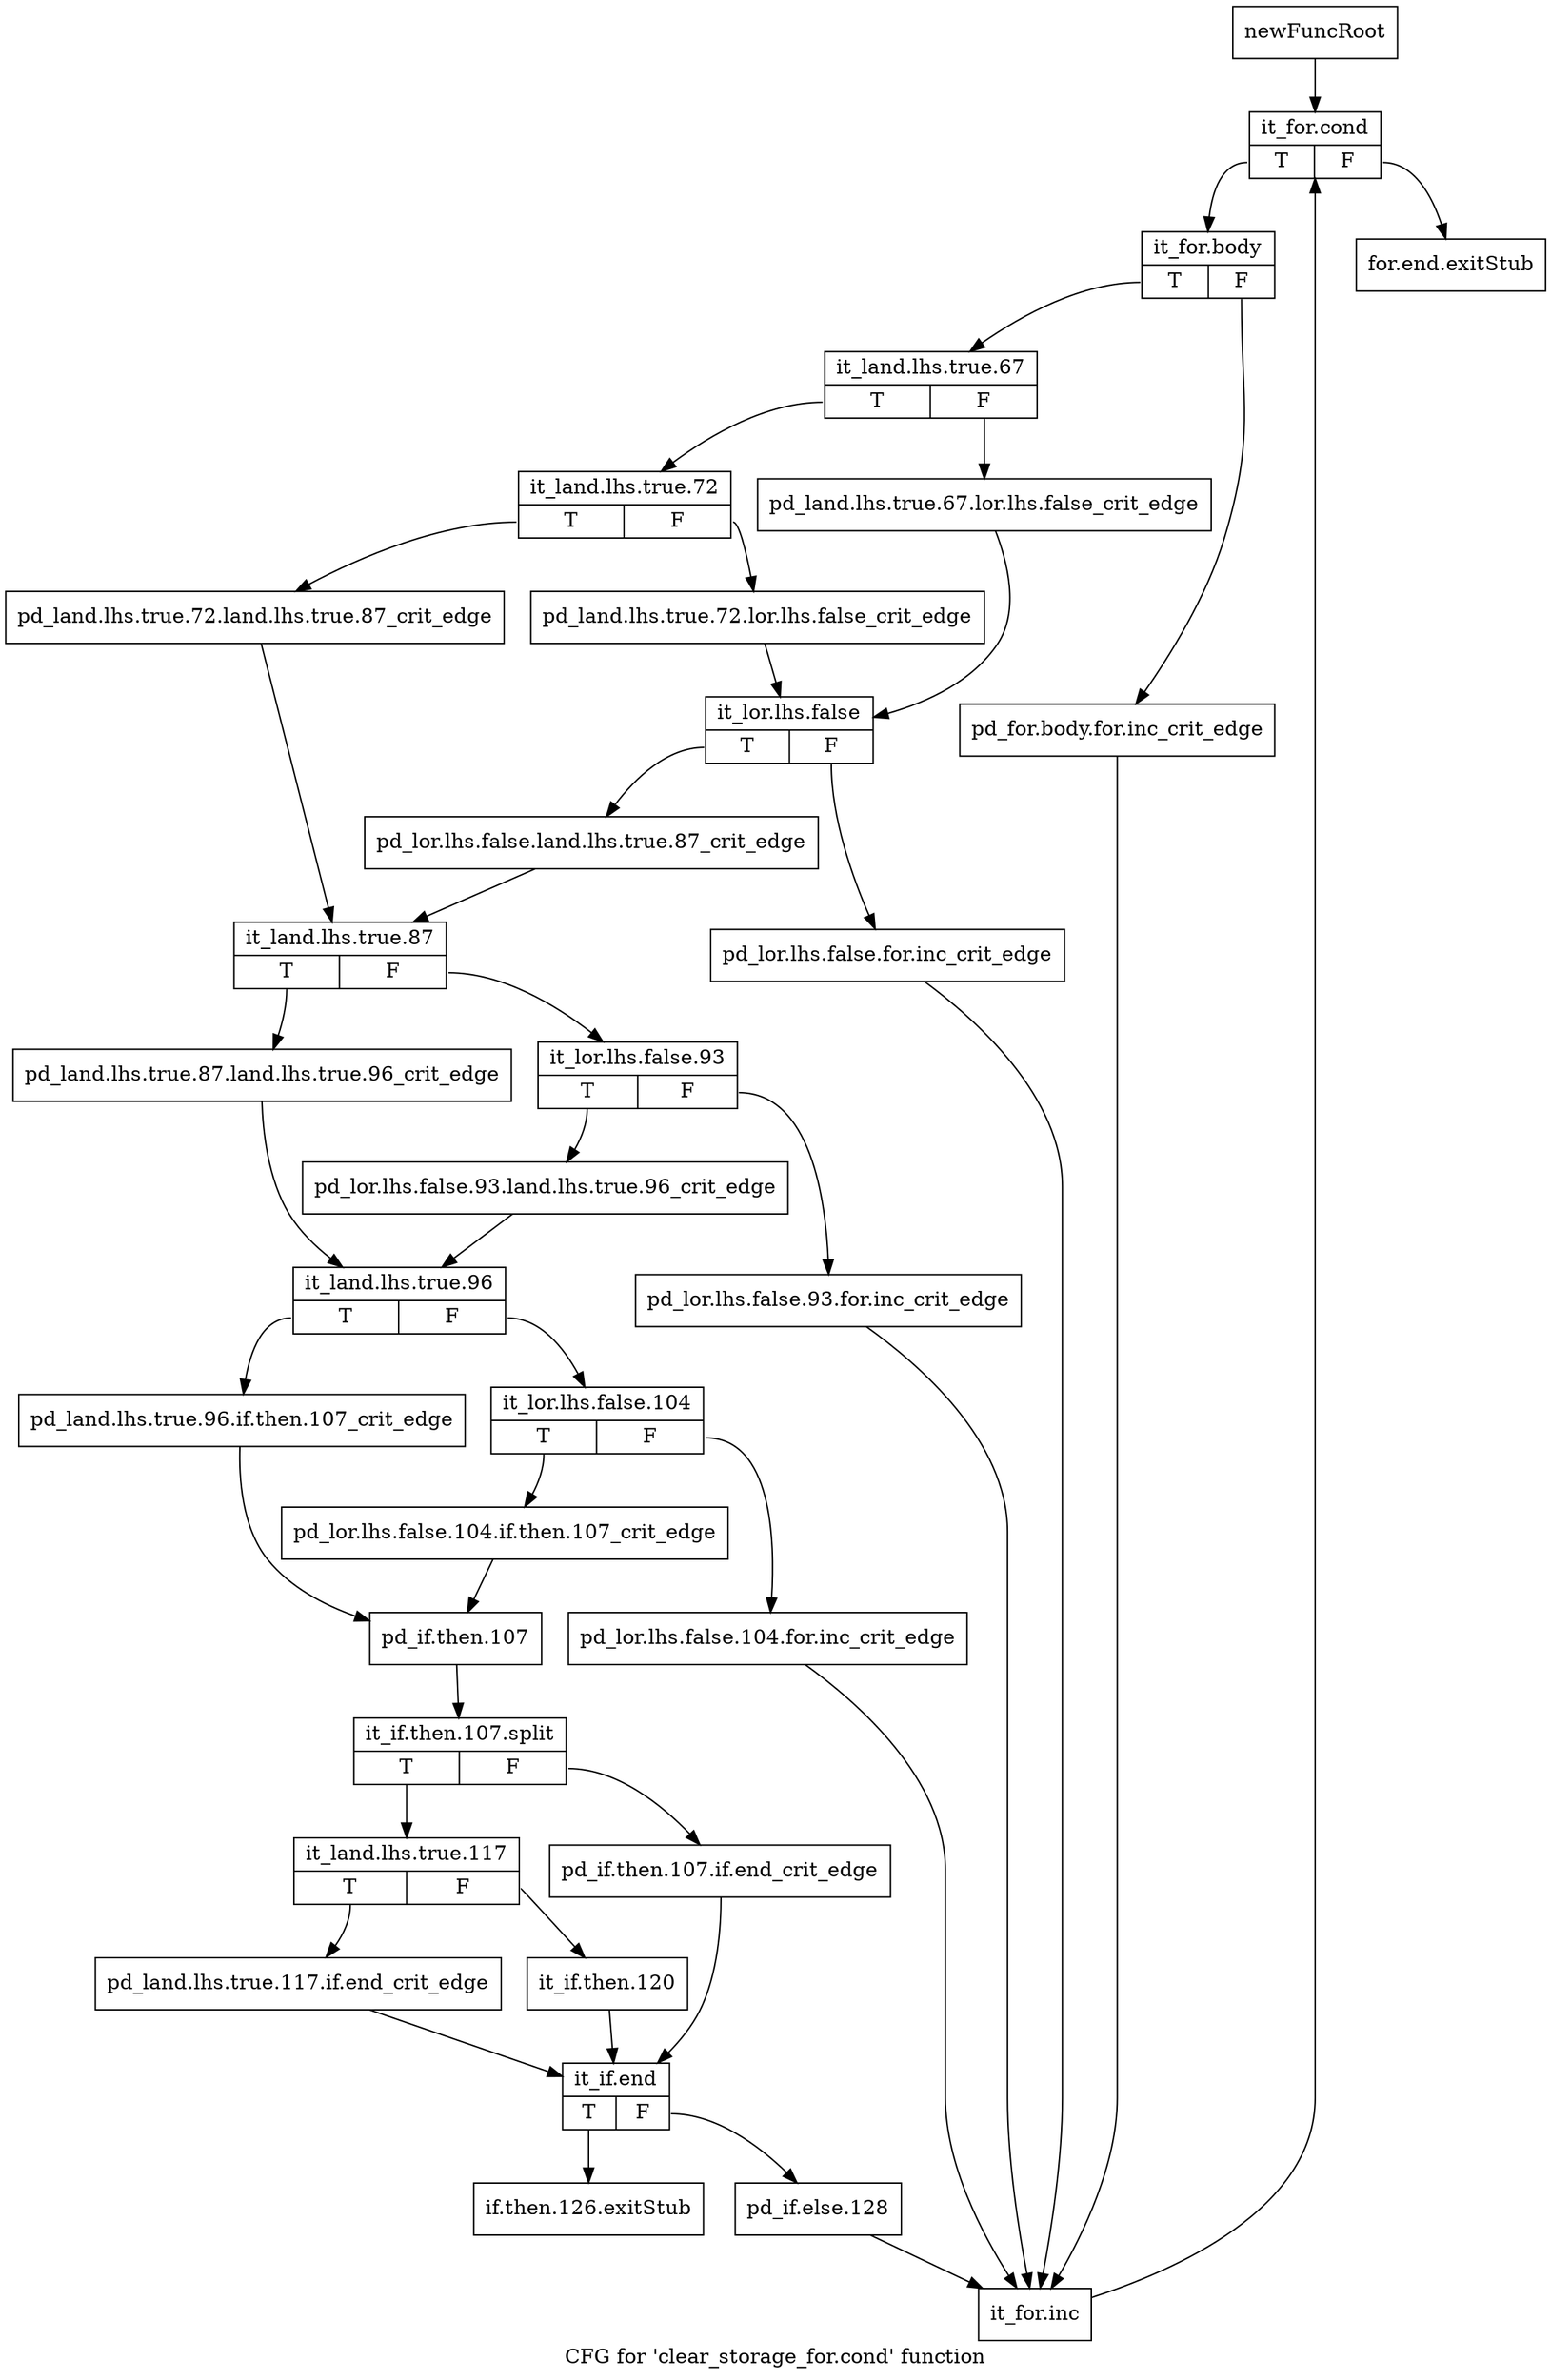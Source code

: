 digraph "CFG for 'clear_storage_for.cond' function" {
	label="CFG for 'clear_storage_for.cond' function";

	Node0xad81320 [shape=record,label="{newFuncRoot}"];
	Node0xad81320 -> Node0xad81410;
	Node0xad81370 [shape=record,label="{for.end.exitStub}"];
	Node0xad813c0 [shape=record,label="{if.then.126.exitStub}"];
	Node0xad81410 [shape=record,label="{it_for.cond|{<s0>T|<s1>F}}"];
	Node0xad81410:s0 -> Node0xad81460;
	Node0xad81410:s1 -> Node0xad81370;
	Node0xad81460 [shape=record,label="{it_for.body|{<s0>T|<s1>F}}"];
	Node0xad81460:s0 -> Node0xad81500;
	Node0xad81460:s1 -> Node0xad814b0;
	Node0xad814b0 [shape=record,label="{pd_for.body.for.inc_crit_edge}"];
	Node0xad814b0 -> Node0xad81cd0;
	Node0xad81500 [shape=record,label="{it_land.lhs.true.67|{<s0>T|<s1>F}}"];
	Node0xad81500:s0 -> Node0xad815a0;
	Node0xad81500:s1 -> Node0xad81550;
	Node0xad81550 [shape=record,label="{pd_land.lhs.true.67.lor.lhs.false_crit_edge}"];
	Node0xad81550 -> Node0xad81640;
	Node0xad815a0 [shape=record,label="{it_land.lhs.true.72|{<s0>T|<s1>F}}"];
	Node0xad815a0:s0 -> Node0xad81730;
	Node0xad815a0:s1 -> Node0xad815f0;
	Node0xad815f0 [shape=record,label="{pd_land.lhs.true.72.lor.lhs.false_crit_edge}"];
	Node0xad815f0 -> Node0xad81640;
	Node0xad81640 [shape=record,label="{it_lor.lhs.false|{<s0>T|<s1>F}}"];
	Node0xad81640:s0 -> Node0xad816e0;
	Node0xad81640:s1 -> Node0xad81690;
	Node0xad81690 [shape=record,label="{pd_lor.lhs.false.for.inc_crit_edge}"];
	Node0xad81690 -> Node0xad81cd0;
	Node0xad816e0 [shape=record,label="{pd_lor.lhs.false.land.lhs.true.87_crit_edge}"];
	Node0xad816e0 -> Node0xad81780;
	Node0xad81730 [shape=record,label="{pd_land.lhs.true.72.land.lhs.true.87_crit_edge}"];
	Node0xad81730 -> Node0xad81780;
	Node0xad81780 [shape=record,label="{it_land.lhs.true.87|{<s0>T|<s1>F}}"];
	Node0xad81780:s0 -> Node0xad818c0;
	Node0xad81780:s1 -> Node0xad817d0;
	Node0xad817d0 [shape=record,label="{it_lor.lhs.false.93|{<s0>T|<s1>F}}"];
	Node0xad817d0:s0 -> Node0xad81870;
	Node0xad817d0:s1 -> Node0xad81820;
	Node0xad81820 [shape=record,label="{pd_lor.lhs.false.93.for.inc_crit_edge}"];
	Node0xad81820 -> Node0xad81cd0;
	Node0xad81870 [shape=record,label="{pd_lor.lhs.false.93.land.lhs.true.96_crit_edge}"];
	Node0xad81870 -> Node0xad81910;
	Node0xad818c0 [shape=record,label="{pd_land.lhs.true.87.land.lhs.true.96_crit_edge}"];
	Node0xad818c0 -> Node0xad81910;
	Node0xad81910 [shape=record,label="{it_land.lhs.true.96|{<s0>T|<s1>F}}"];
	Node0xad81910:s0 -> Node0xad81a50;
	Node0xad81910:s1 -> Node0xad81960;
	Node0xad81960 [shape=record,label="{it_lor.lhs.false.104|{<s0>T|<s1>F}}"];
	Node0xad81960:s0 -> Node0xad81a00;
	Node0xad81960:s1 -> Node0xad819b0;
	Node0xad819b0 [shape=record,label="{pd_lor.lhs.false.104.for.inc_crit_edge}"];
	Node0xad819b0 -> Node0xad81cd0;
	Node0xad81a00 [shape=record,label="{pd_lor.lhs.false.104.if.then.107_crit_edge}"];
	Node0xad81a00 -> Node0xad81aa0;
	Node0xad81a50 [shape=record,label="{pd_land.lhs.true.96.if.then.107_crit_edge}"];
	Node0xad81a50 -> Node0xad81aa0;
	Node0xad81aa0 [shape=record,label="{pd_if.then.107}"];
	Node0xad81aa0 -> Node0xf572420;
	Node0xf572420 [shape=record,label="{it_if.then.107.split|{<s0>T|<s1>F}}"];
	Node0xf572420:s0 -> Node0xad81b40;
	Node0xf572420:s1 -> Node0xad81af0;
	Node0xad81af0 [shape=record,label="{pd_if.then.107.if.end_crit_edge}"];
	Node0xad81af0 -> Node0xad81c30;
	Node0xad81b40 [shape=record,label="{it_land.lhs.true.117|{<s0>T|<s1>F}}"];
	Node0xad81b40:s0 -> Node0xad81be0;
	Node0xad81b40:s1 -> Node0xad81b90;
	Node0xad81b90 [shape=record,label="{it_if.then.120}"];
	Node0xad81b90 -> Node0xad81c30;
	Node0xad81be0 [shape=record,label="{pd_land.lhs.true.117.if.end_crit_edge}"];
	Node0xad81be0 -> Node0xad81c30;
	Node0xad81c30 [shape=record,label="{it_if.end|{<s0>T|<s1>F}}"];
	Node0xad81c30:s0 -> Node0xad813c0;
	Node0xad81c30:s1 -> Node0xad81c80;
	Node0xad81c80 [shape=record,label="{pd_if.else.128}"];
	Node0xad81c80 -> Node0xad81cd0;
	Node0xad81cd0 [shape=record,label="{it_for.inc}"];
	Node0xad81cd0 -> Node0xad81410;
}
